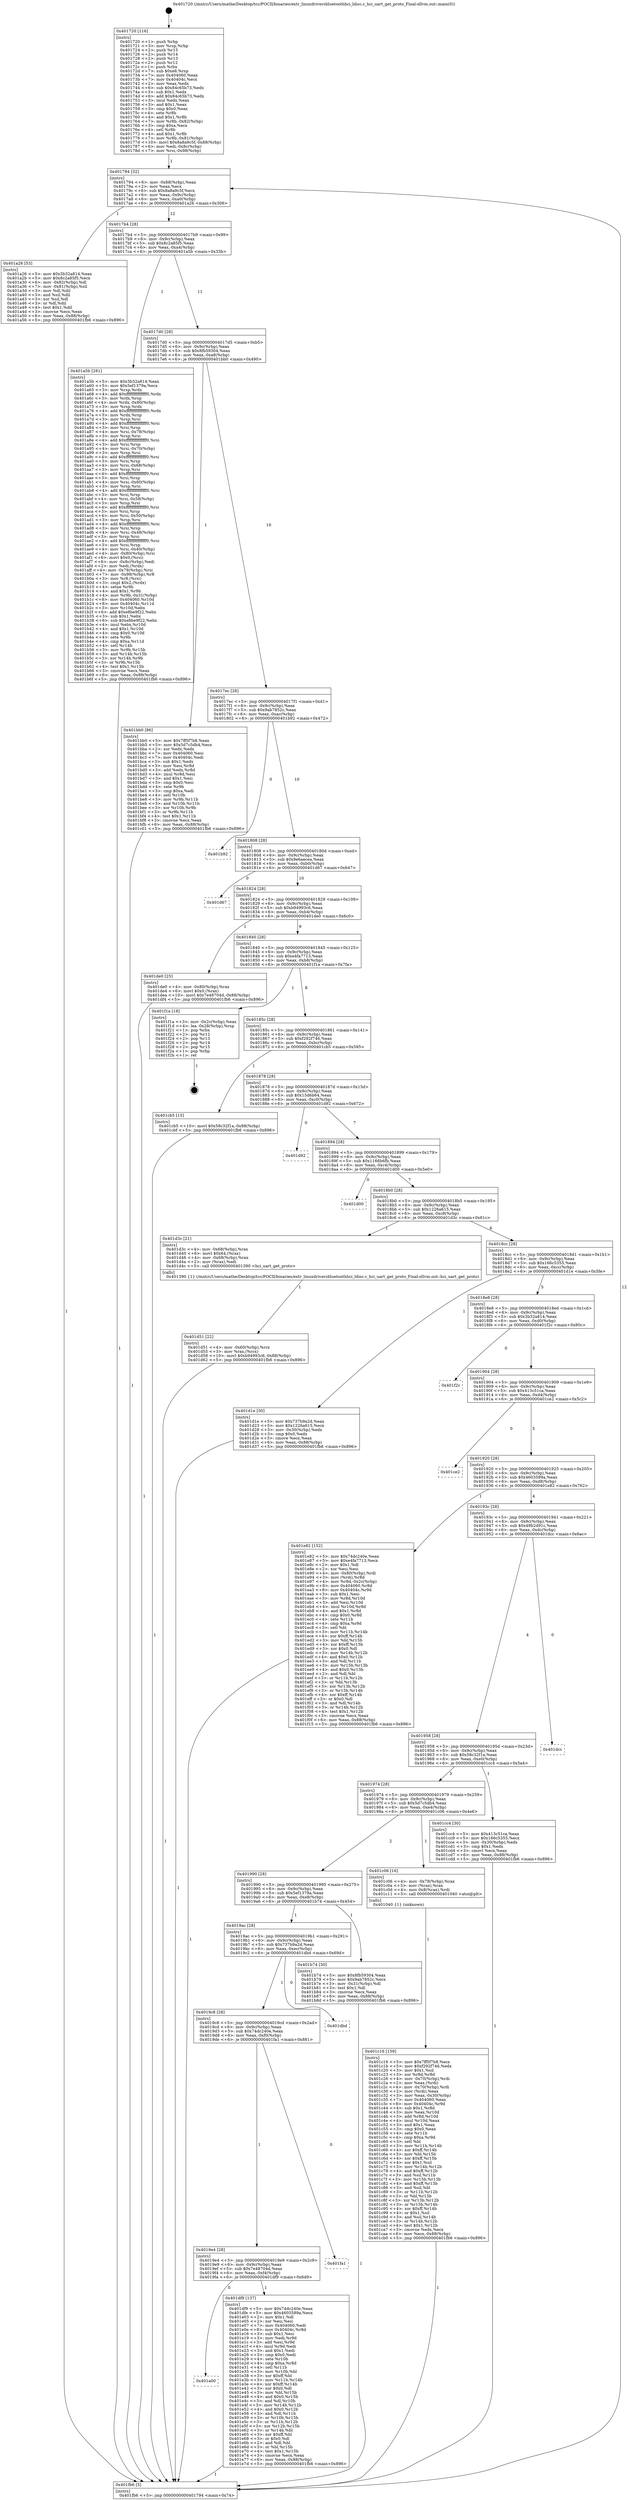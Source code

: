 digraph "0x401720" {
  label = "0x401720 (/mnt/c/Users/mathe/Desktop/tcc/POCII/binaries/extr_linuxdriversbluetoothhci_ldisc.c_hci_uart_get_proto_Final-ollvm.out::main(0))"
  labelloc = "t"
  node[shape=record]

  Entry [label="",width=0.3,height=0.3,shape=circle,fillcolor=black,style=filled]
  "0x401794" [label="{
     0x401794 [32]\l
     | [instrs]\l
     &nbsp;&nbsp;0x401794 \<+6\>: mov -0x88(%rbp),%eax\l
     &nbsp;&nbsp;0x40179a \<+2\>: mov %eax,%ecx\l
     &nbsp;&nbsp;0x40179c \<+6\>: sub $0x8a8a9c5f,%ecx\l
     &nbsp;&nbsp;0x4017a2 \<+6\>: mov %eax,-0x9c(%rbp)\l
     &nbsp;&nbsp;0x4017a8 \<+6\>: mov %ecx,-0xa0(%rbp)\l
     &nbsp;&nbsp;0x4017ae \<+6\>: je 0000000000401a26 \<main+0x306\>\l
  }"]
  "0x401a26" [label="{
     0x401a26 [53]\l
     | [instrs]\l
     &nbsp;&nbsp;0x401a26 \<+5\>: mov $0x3b32a814,%eax\l
     &nbsp;&nbsp;0x401a2b \<+5\>: mov $0x8c2a85f5,%ecx\l
     &nbsp;&nbsp;0x401a30 \<+6\>: mov -0x82(%rbp),%dl\l
     &nbsp;&nbsp;0x401a36 \<+7\>: mov -0x81(%rbp),%sil\l
     &nbsp;&nbsp;0x401a3d \<+3\>: mov %dl,%dil\l
     &nbsp;&nbsp;0x401a40 \<+3\>: and %sil,%dil\l
     &nbsp;&nbsp;0x401a43 \<+3\>: xor %sil,%dl\l
     &nbsp;&nbsp;0x401a46 \<+3\>: or %dl,%dil\l
     &nbsp;&nbsp;0x401a49 \<+4\>: test $0x1,%dil\l
     &nbsp;&nbsp;0x401a4d \<+3\>: cmovne %ecx,%eax\l
     &nbsp;&nbsp;0x401a50 \<+6\>: mov %eax,-0x88(%rbp)\l
     &nbsp;&nbsp;0x401a56 \<+5\>: jmp 0000000000401fb6 \<main+0x896\>\l
  }"]
  "0x4017b4" [label="{
     0x4017b4 [28]\l
     | [instrs]\l
     &nbsp;&nbsp;0x4017b4 \<+5\>: jmp 00000000004017b9 \<main+0x99\>\l
     &nbsp;&nbsp;0x4017b9 \<+6\>: mov -0x9c(%rbp),%eax\l
     &nbsp;&nbsp;0x4017bf \<+5\>: sub $0x8c2a85f5,%eax\l
     &nbsp;&nbsp;0x4017c4 \<+6\>: mov %eax,-0xa4(%rbp)\l
     &nbsp;&nbsp;0x4017ca \<+6\>: je 0000000000401a5b \<main+0x33b\>\l
  }"]
  "0x401fb6" [label="{
     0x401fb6 [5]\l
     | [instrs]\l
     &nbsp;&nbsp;0x401fb6 \<+5\>: jmp 0000000000401794 \<main+0x74\>\l
  }"]
  "0x401720" [label="{
     0x401720 [116]\l
     | [instrs]\l
     &nbsp;&nbsp;0x401720 \<+1\>: push %rbp\l
     &nbsp;&nbsp;0x401721 \<+3\>: mov %rsp,%rbp\l
     &nbsp;&nbsp;0x401724 \<+2\>: push %r15\l
     &nbsp;&nbsp;0x401726 \<+2\>: push %r14\l
     &nbsp;&nbsp;0x401728 \<+2\>: push %r13\l
     &nbsp;&nbsp;0x40172a \<+2\>: push %r12\l
     &nbsp;&nbsp;0x40172c \<+1\>: push %rbx\l
     &nbsp;&nbsp;0x40172d \<+7\>: sub $0xe8,%rsp\l
     &nbsp;&nbsp;0x401734 \<+7\>: mov 0x404060,%eax\l
     &nbsp;&nbsp;0x40173b \<+7\>: mov 0x40404c,%ecx\l
     &nbsp;&nbsp;0x401742 \<+2\>: mov %eax,%edx\l
     &nbsp;&nbsp;0x401744 \<+6\>: sub $0x84c65b73,%edx\l
     &nbsp;&nbsp;0x40174a \<+3\>: sub $0x1,%edx\l
     &nbsp;&nbsp;0x40174d \<+6\>: add $0x84c65b73,%edx\l
     &nbsp;&nbsp;0x401753 \<+3\>: imul %edx,%eax\l
     &nbsp;&nbsp;0x401756 \<+3\>: and $0x1,%eax\l
     &nbsp;&nbsp;0x401759 \<+3\>: cmp $0x0,%eax\l
     &nbsp;&nbsp;0x40175c \<+4\>: sete %r8b\l
     &nbsp;&nbsp;0x401760 \<+4\>: and $0x1,%r8b\l
     &nbsp;&nbsp;0x401764 \<+7\>: mov %r8b,-0x82(%rbp)\l
     &nbsp;&nbsp;0x40176b \<+3\>: cmp $0xa,%ecx\l
     &nbsp;&nbsp;0x40176e \<+4\>: setl %r8b\l
     &nbsp;&nbsp;0x401772 \<+4\>: and $0x1,%r8b\l
     &nbsp;&nbsp;0x401776 \<+7\>: mov %r8b,-0x81(%rbp)\l
     &nbsp;&nbsp;0x40177d \<+10\>: movl $0x8a8a9c5f,-0x88(%rbp)\l
     &nbsp;&nbsp;0x401787 \<+6\>: mov %edi,-0x8c(%rbp)\l
     &nbsp;&nbsp;0x40178d \<+7\>: mov %rsi,-0x98(%rbp)\l
  }"]
  Exit [label="",width=0.3,height=0.3,shape=circle,fillcolor=black,style=filled,peripheries=2]
  "0x401a5b" [label="{
     0x401a5b [281]\l
     | [instrs]\l
     &nbsp;&nbsp;0x401a5b \<+5\>: mov $0x3b32a814,%eax\l
     &nbsp;&nbsp;0x401a60 \<+5\>: mov $0x5ef1379a,%ecx\l
     &nbsp;&nbsp;0x401a65 \<+3\>: mov %rsp,%rdx\l
     &nbsp;&nbsp;0x401a68 \<+4\>: add $0xfffffffffffffff0,%rdx\l
     &nbsp;&nbsp;0x401a6c \<+3\>: mov %rdx,%rsp\l
     &nbsp;&nbsp;0x401a6f \<+4\>: mov %rdx,-0x80(%rbp)\l
     &nbsp;&nbsp;0x401a73 \<+3\>: mov %rsp,%rdx\l
     &nbsp;&nbsp;0x401a76 \<+4\>: add $0xfffffffffffffff0,%rdx\l
     &nbsp;&nbsp;0x401a7a \<+3\>: mov %rdx,%rsp\l
     &nbsp;&nbsp;0x401a7d \<+3\>: mov %rsp,%rsi\l
     &nbsp;&nbsp;0x401a80 \<+4\>: add $0xfffffffffffffff0,%rsi\l
     &nbsp;&nbsp;0x401a84 \<+3\>: mov %rsi,%rsp\l
     &nbsp;&nbsp;0x401a87 \<+4\>: mov %rsi,-0x78(%rbp)\l
     &nbsp;&nbsp;0x401a8b \<+3\>: mov %rsp,%rsi\l
     &nbsp;&nbsp;0x401a8e \<+4\>: add $0xfffffffffffffff0,%rsi\l
     &nbsp;&nbsp;0x401a92 \<+3\>: mov %rsi,%rsp\l
     &nbsp;&nbsp;0x401a95 \<+4\>: mov %rsi,-0x70(%rbp)\l
     &nbsp;&nbsp;0x401a99 \<+3\>: mov %rsp,%rsi\l
     &nbsp;&nbsp;0x401a9c \<+4\>: add $0xfffffffffffffff0,%rsi\l
     &nbsp;&nbsp;0x401aa0 \<+3\>: mov %rsi,%rsp\l
     &nbsp;&nbsp;0x401aa3 \<+4\>: mov %rsi,-0x68(%rbp)\l
     &nbsp;&nbsp;0x401aa7 \<+3\>: mov %rsp,%rsi\l
     &nbsp;&nbsp;0x401aaa \<+4\>: add $0xfffffffffffffff0,%rsi\l
     &nbsp;&nbsp;0x401aae \<+3\>: mov %rsi,%rsp\l
     &nbsp;&nbsp;0x401ab1 \<+4\>: mov %rsi,-0x60(%rbp)\l
     &nbsp;&nbsp;0x401ab5 \<+3\>: mov %rsp,%rsi\l
     &nbsp;&nbsp;0x401ab8 \<+4\>: add $0xfffffffffffffff0,%rsi\l
     &nbsp;&nbsp;0x401abc \<+3\>: mov %rsi,%rsp\l
     &nbsp;&nbsp;0x401abf \<+4\>: mov %rsi,-0x58(%rbp)\l
     &nbsp;&nbsp;0x401ac3 \<+3\>: mov %rsp,%rsi\l
     &nbsp;&nbsp;0x401ac6 \<+4\>: add $0xfffffffffffffff0,%rsi\l
     &nbsp;&nbsp;0x401aca \<+3\>: mov %rsi,%rsp\l
     &nbsp;&nbsp;0x401acd \<+4\>: mov %rsi,-0x50(%rbp)\l
     &nbsp;&nbsp;0x401ad1 \<+3\>: mov %rsp,%rsi\l
     &nbsp;&nbsp;0x401ad4 \<+4\>: add $0xfffffffffffffff0,%rsi\l
     &nbsp;&nbsp;0x401ad8 \<+3\>: mov %rsi,%rsp\l
     &nbsp;&nbsp;0x401adb \<+4\>: mov %rsi,-0x48(%rbp)\l
     &nbsp;&nbsp;0x401adf \<+3\>: mov %rsp,%rsi\l
     &nbsp;&nbsp;0x401ae2 \<+4\>: add $0xfffffffffffffff0,%rsi\l
     &nbsp;&nbsp;0x401ae6 \<+3\>: mov %rsi,%rsp\l
     &nbsp;&nbsp;0x401ae9 \<+4\>: mov %rsi,-0x40(%rbp)\l
     &nbsp;&nbsp;0x401aed \<+4\>: mov -0x80(%rbp),%rsi\l
     &nbsp;&nbsp;0x401af1 \<+6\>: movl $0x0,(%rsi)\l
     &nbsp;&nbsp;0x401af7 \<+6\>: mov -0x8c(%rbp),%edi\l
     &nbsp;&nbsp;0x401afd \<+2\>: mov %edi,(%rdx)\l
     &nbsp;&nbsp;0x401aff \<+4\>: mov -0x78(%rbp),%rsi\l
     &nbsp;&nbsp;0x401b03 \<+7\>: mov -0x98(%rbp),%r8\l
     &nbsp;&nbsp;0x401b0a \<+3\>: mov %r8,(%rsi)\l
     &nbsp;&nbsp;0x401b0d \<+3\>: cmpl $0x2,(%rdx)\l
     &nbsp;&nbsp;0x401b10 \<+4\>: setne %r9b\l
     &nbsp;&nbsp;0x401b14 \<+4\>: and $0x1,%r9b\l
     &nbsp;&nbsp;0x401b18 \<+4\>: mov %r9b,-0x31(%rbp)\l
     &nbsp;&nbsp;0x401b1c \<+8\>: mov 0x404060,%r10d\l
     &nbsp;&nbsp;0x401b24 \<+8\>: mov 0x40404c,%r11d\l
     &nbsp;&nbsp;0x401b2c \<+3\>: mov %r10d,%ebx\l
     &nbsp;&nbsp;0x401b2f \<+6\>: add $0xe8be9f22,%ebx\l
     &nbsp;&nbsp;0x401b35 \<+3\>: sub $0x1,%ebx\l
     &nbsp;&nbsp;0x401b38 \<+6\>: sub $0xe8be9f22,%ebx\l
     &nbsp;&nbsp;0x401b3e \<+4\>: imul %ebx,%r10d\l
     &nbsp;&nbsp;0x401b42 \<+4\>: and $0x1,%r10d\l
     &nbsp;&nbsp;0x401b46 \<+4\>: cmp $0x0,%r10d\l
     &nbsp;&nbsp;0x401b4a \<+4\>: sete %r9b\l
     &nbsp;&nbsp;0x401b4e \<+4\>: cmp $0xa,%r11d\l
     &nbsp;&nbsp;0x401b52 \<+4\>: setl %r14b\l
     &nbsp;&nbsp;0x401b56 \<+3\>: mov %r9b,%r15b\l
     &nbsp;&nbsp;0x401b59 \<+3\>: and %r14b,%r15b\l
     &nbsp;&nbsp;0x401b5c \<+3\>: xor %r14b,%r9b\l
     &nbsp;&nbsp;0x401b5f \<+3\>: or %r9b,%r15b\l
     &nbsp;&nbsp;0x401b62 \<+4\>: test $0x1,%r15b\l
     &nbsp;&nbsp;0x401b66 \<+3\>: cmovne %ecx,%eax\l
     &nbsp;&nbsp;0x401b69 \<+6\>: mov %eax,-0x88(%rbp)\l
     &nbsp;&nbsp;0x401b6f \<+5\>: jmp 0000000000401fb6 \<main+0x896\>\l
  }"]
  "0x4017d0" [label="{
     0x4017d0 [28]\l
     | [instrs]\l
     &nbsp;&nbsp;0x4017d0 \<+5\>: jmp 00000000004017d5 \<main+0xb5\>\l
     &nbsp;&nbsp;0x4017d5 \<+6\>: mov -0x9c(%rbp),%eax\l
     &nbsp;&nbsp;0x4017db \<+5\>: sub $0x8fb59304,%eax\l
     &nbsp;&nbsp;0x4017e0 \<+6\>: mov %eax,-0xa8(%rbp)\l
     &nbsp;&nbsp;0x4017e6 \<+6\>: je 0000000000401bb0 \<main+0x490\>\l
  }"]
  "0x401a00" [label="{
     0x401a00\l
  }", style=dashed]
  "0x401df9" [label="{
     0x401df9 [137]\l
     | [instrs]\l
     &nbsp;&nbsp;0x401df9 \<+5\>: mov $0x74dc240e,%eax\l
     &nbsp;&nbsp;0x401dfe \<+5\>: mov $0x4603589a,%ecx\l
     &nbsp;&nbsp;0x401e03 \<+2\>: mov $0x1,%dl\l
     &nbsp;&nbsp;0x401e05 \<+2\>: xor %esi,%esi\l
     &nbsp;&nbsp;0x401e07 \<+7\>: mov 0x404060,%edi\l
     &nbsp;&nbsp;0x401e0e \<+8\>: mov 0x40404c,%r8d\l
     &nbsp;&nbsp;0x401e16 \<+3\>: sub $0x1,%esi\l
     &nbsp;&nbsp;0x401e19 \<+3\>: mov %edi,%r9d\l
     &nbsp;&nbsp;0x401e1c \<+3\>: add %esi,%r9d\l
     &nbsp;&nbsp;0x401e1f \<+4\>: imul %r9d,%edi\l
     &nbsp;&nbsp;0x401e23 \<+3\>: and $0x1,%edi\l
     &nbsp;&nbsp;0x401e26 \<+3\>: cmp $0x0,%edi\l
     &nbsp;&nbsp;0x401e29 \<+4\>: sete %r10b\l
     &nbsp;&nbsp;0x401e2d \<+4\>: cmp $0xa,%r8d\l
     &nbsp;&nbsp;0x401e31 \<+4\>: setl %r11b\l
     &nbsp;&nbsp;0x401e35 \<+3\>: mov %r10b,%bl\l
     &nbsp;&nbsp;0x401e38 \<+3\>: xor $0xff,%bl\l
     &nbsp;&nbsp;0x401e3b \<+3\>: mov %r11b,%r14b\l
     &nbsp;&nbsp;0x401e3e \<+4\>: xor $0xff,%r14b\l
     &nbsp;&nbsp;0x401e42 \<+3\>: xor $0x0,%dl\l
     &nbsp;&nbsp;0x401e45 \<+3\>: mov %bl,%r15b\l
     &nbsp;&nbsp;0x401e48 \<+4\>: and $0x0,%r15b\l
     &nbsp;&nbsp;0x401e4c \<+3\>: and %dl,%r10b\l
     &nbsp;&nbsp;0x401e4f \<+3\>: mov %r14b,%r12b\l
     &nbsp;&nbsp;0x401e52 \<+4\>: and $0x0,%r12b\l
     &nbsp;&nbsp;0x401e56 \<+3\>: and %dl,%r11b\l
     &nbsp;&nbsp;0x401e59 \<+3\>: or %r10b,%r15b\l
     &nbsp;&nbsp;0x401e5c \<+3\>: or %r11b,%r12b\l
     &nbsp;&nbsp;0x401e5f \<+3\>: xor %r12b,%r15b\l
     &nbsp;&nbsp;0x401e62 \<+3\>: or %r14b,%bl\l
     &nbsp;&nbsp;0x401e65 \<+3\>: xor $0xff,%bl\l
     &nbsp;&nbsp;0x401e68 \<+3\>: or $0x0,%dl\l
     &nbsp;&nbsp;0x401e6b \<+2\>: and %dl,%bl\l
     &nbsp;&nbsp;0x401e6d \<+3\>: or %bl,%r15b\l
     &nbsp;&nbsp;0x401e70 \<+4\>: test $0x1,%r15b\l
     &nbsp;&nbsp;0x401e74 \<+3\>: cmovne %ecx,%eax\l
     &nbsp;&nbsp;0x401e77 \<+6\>: mov %eax,-0x88(%rbp)\l
     &nbsp;&nbsp;0x401e7d \<+5\>: jmp 0000000000401fb6 \<main+0x896\>\l
  }"]
  "0x401bb0" [label="{
     0x401bb0 [86]\l
     | [instrs]\l
     &nbsp;&nbsp;0x401bb0 \<+5\>: mov $0x7ff5f7b8,%eax\l
     &nbsp;&nbsp;0x401bb5 \<+5\>: mov $0x5d7c5db4,%ecx\l
     &nbsp;&nbsp;0x401bba \<+2\>: xor %edx,%edx\l
     &nbsp;&nbsp;0x401bbc \<+7\>: mov 0x404060,%esi\l
     &nbsp;&nbsp;0x401bc3 \<+7\>: mov 0x40404c,%edi\l
     &nbsp;&nbsp;0x401bca \<+3\>: sub $0x1,%edx\l
     &nbsp;&nbsp;0x401bcd \<+3\>: mov %esi,%r8d\l
     &nbsp;&nbsp;0x401bd0 \<+3\>: add %edx,%r8d\l
     &nbsp;&nbsp;0x401bd3 \<+4\>: imul %r8d,%esi\l
     &nbsp;&nbsp;0x401bd7 \<+3\>: and $0x1,%esi\l
     &nbsp;&nbsp;0x401bda \<+3\>: cmp $0x0,%esi\l
     &nbsp;&nbsp;0x401bdd \<+4\>: sete %r9b\l
     &nbsp;&nbsp;0x401be1 \<+3\>: cmp $0xa,%edi\l
     &nbsp;&nbsp;0x401be4 \<+4\>: setl %r10b\l
     &nbsp;&nbsp;0x401be8 \<+3\>: mov %r9b,%r11b\l
     &nbsp;&nbsp;0x401beb \<+3\>: and %r10b,%r11b\l
     &nbsp;&nbsp;0x401bee \<+3\>: xor %r10b,%r9b\l
     &nbsp;&nbsp;0x401bf1 \<+3\>: or %r9b,%r11b\l
     &nbsp;&nbsp;0x401bf4 \<+4\>: test $0x1,%r11b\l
     &nbsp;&nbsp;0x401bf8 \<+3\>: cmovne %ecx,%eax\l
     &nbsp;&nbsp;0x401bfb \<+6\>: mov %eax,-0x88(%rbp)\l
     &nbsp;&nbsp;0x401c01 \<+5\>: jmp 0000000000401fb6 \<main+0x896\>\l
  }"]
  "0x4017ec" [label="{
     0x4017ec [28]\l
     | [instrs]\l
     &nbsp;&nbsp;0x4017ec \<+5\>: jmp 00000000004017f1 \<main+0xd1\>\l
     &nbsp;&nbsp;0x4017f1 \<+6\>: mov -0x9c(%rbp),%eax\l
     &nbsp;&nbsp;0x4017f7 \<+5\>: sub $0x9ab7852c,%eax\l
     &nbsp;&nbsp;0x4017fc \<+6\>: mov %eax,-0xac(%rbp)\l
     &nbsp;&nbsp;0x401802 \<+6\>: je 0000000000401b92 \<main+0x472\>\l
  }"]
  "0x4019e4" [label="{
     0x4019e4 [28]\l
     | [instrs]\l
     &nbsp;&nbsp;0x4019e4 \<+5\>: jmp 00000000004019e9 \<main+0x2c9\>\l
     &nbsp;&nbsp;0x4019e9 \<+6\>: mov -0x9c(%rbp),%eax\l
     &nbsp;&nbsp;0x4019ef \<+5\>: sub $0x7e48704d,%eax\l
     &nbsp;&nbsp;0x4019f4 \<+6\>: mov %eax,-0xf4(%rbp)\l
     &nbsp;&nbsp;0x4019fa \<+6\>: je 0000000000401df9 \<main+0x6d9\>\l
  }"]
  "0x401b92" [label="{
     0x401b92\l
  }", style=dashed]
  "0x401808" [label="{
     0x401808 [28]\l
     | [instrs]\l
     &nbsp;&nbsp;0x401808 \<+5\>: jmp 000000000040180d \<main+0xed\>\l
     &nbsp;&nbsp;0x40180d \<+6\>: mov -0x9c(%rbp),%eax\l
     &nbsp;&nbsp;0x401813 \<+5\>: sub $0x9e6aecea,%eax\l
     &nbsp;&nbsp;0x401818 \<+6\>: mov %eax,-0xb0(%rbp)\l
     &nbsp;&nbsp;0x40181e \<+6\>: je 0000000000401d67 \<main+0x647\>\l
  }"]
  "0x401fa1" [label="{
     0x401fa1\l
  }", style=dashed]
  "0x401d67" [label="{
     0x401d67\l
  }", style=dashed]
  "0x401824" [label="{
     0x401824 [28]\l
     | [instrs]\l
     &nbsp;&nbsp;0x401824 \<+5\>: jmp 0000000000401829 \<main+0x109\>\l
     &nbsp;&nbsp;0x401829 \<+6\>: mov -0x9c(%rbp),%eax\l
     &nbsp;&nbsp;0x40182f \<+5\>: sub $0xb94993c6,%eax\l
     &nbsp;&nbsp;0x401834 \<+6\>: mov %eax,-0xb4(%rbp)\l
     &nbsp;&nbsp;0x40183a \<+6\>: je 0000000000401de0 \<main+0x6c0\>\l
  }"]
  "0x4019c8" [label="{
     0x4019c8 [28]\l
     | [instrs]\l
     &nbsp;&nbsp;0x4019c8 \<+5\>: jmp 00000000004019cd \<main+0x2ad\>\l
     &nbsp;&nbsp;0x4019cd \<+6\>: mov -0x9c(%rbp),%eax\l
     &nbsp;&nbsp;0x4019d3 \<+5\>: sub $0x74dc240e,%eax\l
     &nbsp;&nbsp;0x4019d8 \<+6\>: mov %eax,-0xf0(%rbp)\l
     &nbsp;&nbsp;0x4019de \<+6\>: je 0000000000401fa1 \<main+0x881\>\l
  }"]
  "0x401de0" [label="{
     0x401de0 [25]\l
     | [instrs]\l
     &nbsp;&nbsp;0x401de0 \<+4\>: mov -0x80(%rbp),%rax\l
     &nbsp;&nbsp;0x401de4 \<+6\>: movl $0x0,(%rax)\l
     &nbsp;&nbsp;0x401dea \<+10\>: movl $0x7e48704d,-0x88(%rbp)\l
     &nbsp;&nbsp;0x401df4 \<+5\>: jmp 0000000000401fb6 \<main+0x896\>\l
  }"]
  "0x401840" [label="{
     0x401840 [28]\l
     | [instrs]\l
     &nbsp;&nbsp;0x401840 \<+5\>: jmp 0000000000401845 \<main+0x125\>\l
     &nbsp;&nbsp;0x401845 \<+6\>: mov -0x9c(%rbp),%eax\l
     &nbsp;&nbsp;0x40184b \<+5\>: sub $0xe4fa7713,%eax\l
     &nbsp;&nbsp;0x401850 \<+6\>: mov %eax,-0xb8(%rbp)\l
     &nbsp;&nbsp;0x401856 \<+6\>: je 0000000000401f1a \<main+0x7fa\>\l
  }"]
  "0x401dbd" [label="{
     0x401dbd\l
  }", style=dashed]
  "0x401f1a" [label="{
     0x401f1a [18]\l
     | [instrs]\l
     &nbsp;&nbsp;0x401f1a \<+3\>: mov -0x2c(%rbp),%eax\l
     &nbsp;&nbsp;0x401f1d \<+4\>: lea -0x28(%rbp),%rsp\l
     &nbsp;&nbsp;0x401f21 \<+1\>: pop %rbx\l
     &nbsp;&nbsp;0x401f22 \<+2\>: pop %r12\l
     &nbsp;&nbsp;0x401f24 \<+2\>: pop %r13\l
     &nbsp;&nbsp;0x401f26 \<+2\>: pop %r14\l
     &nbsp;&nbsp;0x401f28 \<+2\>: pop %r15\l
     &nbsp;&nbsp;0x401f2a \<+1\>: pop %rbp\l
     &nbsp;&nbsp;0x401f2b \<+1\>: ret\l
  }"]
  "0x40185c" [label="{
     0x40185c [28]\l
     | [instrs]\l
     &nbsp;&nbsp;0x40185c \<+5\>: jmp 0000000000401861 \<main+0x141\>\l
     &nbsp;&nbsp;0x401861 \<+6\>: mov -0x9c(%rbp),%eax\l
     &nbsp;&nbsp;0x401867 \<+5\>: sub $0xf292f746,%eax\l
     &nbsp;&nbsp;0x40186c \<+6\>: mov %eax,-0xbc(%rbp)\l
     &nbsp;&nbsp;0x401872 \<+6\>: je 0000000000401cb5 \<main+0x595\>\l
  }"]
  "0x401d51" [label="{
     0x401d51 [22]\l
     | [instrs]\l
     &nbsp;&nbsp;0x401d51 \<+4\>: mov -0x60(%rbp),%rcx\l
     &nbsp;&nbsp;0x401d55 \<+3\>: mov %rax,(%rcx)\l
     &nbsp;&nbsp;0x401d58 \<+10\>: movl $0xb94993c6,-0x88(%rbp)\l
     &nbsp;&nbsp;0x401d62 \<+5\>: jmp 0000000000401fb6 \<main+0x896\>\l
  }"]
  "0x401cb5" [label="{
     0x401cb5 [15]\l
     | [instrs]\l
     &nbsp;&nbsp;0x401cb5 \<+10\>: movl $0x58c32f1a,-0x88(%rbp)\l
     &nbsp;&nbsp;0x401cbf \<+5\>: jmp 0000000000401fb6 \<main+0x896\>\l
  }"]
  "0x401878" [label="{
     0x401878 [28]\l
     | [instrs]\l
     &nbsp;&nbsp;0x401878 \<+5\>: jmp 000000000040187d \<main+0x15d\>\l
     &nbsp;&nbsp;0x40187d \<+6\>: mov -0x9c(%rbp),%eax\l
     &nbsp;&nbsp;0x401883 \<+5\>: sub $0x15d6b64,%eax\l
     &nbsp;&nbsp;0x401888 \<+6\>: mov %eax,-0xc0(%rbp)\l
     &nbsp;&nbsp;0x40188e \<+6\>: je 0000000000401d92 \<main+0x672\>\l
  }"]
  "0x401c16" [label="{
     0x401c16 [159]\l
     | [instrs]\l
     &nbsp;&nbsp;0x401c16 \<+5\>: mov $0x7ff5f7b8,%ecx\l
     &nbsp;&nbsp;0x401c1b \<+5\>: mov $0xf292f746,%edx\l
     &nbsp;&nbsp;0x401c20 \<+3\>: mov $0x1,%sil\l
     &nbsp;&nbsp;0x401c23 \<+3\>: xor %r8d,%r8d\l
     &nbsp;&nbsp;0x401c26 \<+4\>: mov -0x70(%rbp),%rdi\l
     &nbsp;&nbsp;0x401c2a \<+2\>: mov %eax,(%rdi)\l
     &nbsp;&nbsp;0x401c2c \<+4\>: mov -0x70(%rbp),%rdi\l
     &nbsp;&nbsp;0x401c30 \<+2\>: mov (%rdi),%eax\l
     &nbsp;&nbsp;0x401c32 \<+3\>: mov %eax,-0x30(%rbp)\l
     &nbsp;&nbsp;0x401c35 \<+7\>: mov 0x404060,%eax\l
     &nbsp;&nbsp;0x401c3c \<+8\>: mov 0x40404c,%r9d\l
     &nbsp;&nbsp;0x401c44 \<+4\>: sub $0x1,%r8d\l
     &nbsp;&nbsp;0x401c48 \<+3\>: mov %eax,%r10d\l
     &nbsp;&nbsp;0x401c4b \<+3\>: add %r8d,%r10d\l
     &nbsp;&nbsp;0x401c4e \<+4\>: imul %r10d,%eax\l
     &nbsp;&nbsp;0x401c52 \<+3\>: and $0x1,%eax\l
     &nbsp;&nbsp;0x401c55 \<+3\>: cmp $0x0,%eax\l
     &nbsp;&nbsp;0x401c58 \<+4\>: sete %r11b\l
     &nbsp;&nbsp;0x401c5c \<+4\>: cmp $0xa,%r9d\l
     &nbsp;&nbsp;0x401c60 \<+3\>: setl %bl\l
     &nbsp;&nbsp;0x401c63 \<+3\>: mov %r11b,%r14b\l
     &nbsp;&nbsp;0x401c66 \<+4\>: xor $0xff,%r14b\l
     &nbsp;&nbsp;0x401c6a \<+3\>: mov %bl,%r15b\l
     &nbsp;&nbsp;0x401c6d \<+4\>: xor $0xff,%r15b\l
     &nbsp;&nbsp;0x401c71 \<+4\>: xor $0x1,%sil\l
     &nbsp;&nbsp;0x401c75 \<+3\>: mov %r14b,%r12b\l
     &nbsp;&nbsp;0x401c78 \<+4\>: and $0xff,%r12b\l
     &nbsp;&nbsp;0x401c7c \<+3\>: and %sil,%r11b\l
     &nbsp;&nbsp;0x401c7f \<+3\>: mov %r15b,%r13b\l
     &nbsp;&nbsp;0x401c82 \<+4\>: and $0xff,%r13b\l
     &nbsp;&nbsp;0x401c86 \<+3\>: and %sil,%bl\l
     &nbsp;&nbsp;0x401c89 \<+3\>: or %r11b,%r12b\l
     &nbsp;&nbsp;0x401c8c \<+3\>: or %bl,%r13b\l
     &nbsp;&nbsp;0x401c8f \<+3\>: xor %r13b,%r12b\l
     &nbsp;&nbsp;0x401c92 \<+3\>: or %r15b,%r14b\l
     &nbsp;&nbsp;0x401c95 \<+4\>: xor $0xff,%r14b\l
     &nbsp;&nbsp;0x401c99 \<+4\>: or $0x1,%sil\l
     &nbsp;&nbsp;0x401c9d \<+3\>: and %sil,%r14b\l
     &nbsp;&nbsp;0x401ca0 \<+3\>: or %r14b,%r12b\l
     &nbsp;&nbsp;0x401ca3 \<+4\>: test $0x1,%r12b\l
     &nbsp;&nbsp;0x401ca7 \<+3\>: cmovne %edx,%ecx\l
     &nbsp;&nbsp;0x401caa \<+6\>: mov %ecx,-0x88(%rbp)\l
     &nbsp;&nbsp;0x401cb0 \<+5\>: jmp 0000000000401fb6 \<main+0x896\>\l
  }"]
  "0x401d92" [label="{
     0x401d92\l
  }", style=dashed]
  "0x401894" [label="{
     0x401894 [28]\l
     | [instrs]\l
     &nbsp;&nbsp;0x401894 \<+5\>: jmp 0000000000401899 \<main+0x179\>\l
     &nbsp;&nbsp;0x401899 \<+6\>: mov -0x9c(%rbp),%eax\l
     &nbsp;&nbsp;0x40189f \<+5\>: sub $0x1166b6fb,%eax\l
     &nbsp;&nbsp;0x4018a4 \<+6\>: mov %eax,-0xc4(%rbp)\l
     &nbsp;&nbsp;0x4018aa \<+6\>: je 0000000000401d00 \<main+0x5e0\>\l
  }"]
  "0x4019ac" [label="{
     0x4019ac [28]\l
     | [instrs]\l
     &nbsp;&nbsp;0x4019ac \<+5\>: jmp 00000000004019b1 \<main+0x291\>\l
     &nbsp;&nbsp;0x4019b1 \<+6\>: mov -0x9c(%rbp),%eax\l
     &nbsp;&nbsp;0x4019b7 \<+5\>: sub $0x737b9a2d,%eax\l
     &nbsp;&nbsp;0x4019bc \<+6\>: mov %eax,-0xec(%rbp)\l
     &nbsp;&nbsp;0x4019c2 \<+6\>: je 0000000000401dbd \<main+0x69d\>\l
  }"]
  "0x401d00" [label="{
     0x401d00\l
  }", style=dashed]
  "0x4018b0" [label="{
     0x4018b0 [28]\l
     | [instrs]\l
     &nbsp;&nbsp;0x4018b0 \<+5\>: jmp 00000000004018b5 \<main+0x195\>\l
     &nbsp;&nbsp;0x4018b5 \<+6\>: mov -0x9c(%rbp),%eax\l
     &nbsp;&nbsp;0x4018bb \<+5\>: sub $0x1226a615,%eax\l
     &nbsp;&nbsp;0x4018c0 \<+6\>: mov %eax,-0xc8(%rbp)\l
     &nbsp;&nbsp;0x4018c6 \<+6\>: je 0000000000401d3c \<main+0x61c\>\l
  }"]
  "0x401b74" [label="{
     0x401b74 [30]\l
     | [instrs]\l
     &nbsp;&nbsp;0x401b74 \<+5\>: mov $0x8fb59304,%eax\l
     &nbsp;&nbsp;0x401b79 \<+5\>: mov $0x9ab7852c,%ecx\l
     &nbsp;&nbsp;0x401b7e \<+3\>: mov -0x31(%rbp),%dl\l
     &nbsp;&nbsp;0x401b81 \<+3\>: test $0x1,%dl\l
     &nbsp;&nbsp;0x401b84 \<+3\>: cmovne %ecx,%eax\l
     &nbsp;&nbsp;0x401b87 \<+6\>: mov %eax,-0x88(%rbp)\l
     &nbsp;&nbsp;0x401b8d \<+5\>: jmp 0000000000401fb6 \<main+0x896\>\l
  }"]
  "0x401d3c" [label="{
     0x401d3c [21]\l
     | [instrs]\l
     &nbsp;&nbsp;0x401d3c \<+4\>: mov -0x68(%rbp),%rax\l
     &nbsp;&nbsp;0x401d40 \<+6\>: movl $0x64,(%rax)\l
     &nbsp;&nbsp;0x401d46 \<+4\>: mov -0x68(%rbp),%rax\l
     &nbsp;&nbsp;0x401d4a \<+2\>: mov (%rax),%edi\l
     &nbsp;&nbsp;0x401d4c \<+5\>: call 0000000000401390 \<hci_uart_get_proto\>\l
     | [calls]\l
     &nbsp;&nbsp;0x401390 \{1\} (/mnt/c/Users/mathe/Desktop/tcc/POCII/binaries/extr_linuxdriversbluetoothhci_ldisc.c_hci_uart_get_proto_Final-ollvm.out::hci_uart_get_proto)\l
  }"]
  "0x4018cc" [label="{
     0x4018cc [28]\l
     | [instrs]\l
     &nbsp;&nbsp;0x4018cc \<+5\>: jmp 00000000004018d1 \<main+0x1b1\>\l
     &nbsp;&nbsp;0x4018d1 \<+6\>: mov -0x9c(%rbp),%eax\l
     &nbsp;&nbsp;0x4018d7 \<+5\>: sub $0x166c5355,%eax\l
     &nbsp;&nbsp;0x4018dc \<+6\>: mov %eax,-0xcc(%rbp)\l
     &nbsp;&nbsp;0x4018e2 \<+6\>: je 0000000000401d1e \<main+0x5fe\>\l
  }"]
  "0x401990" [label="{
     0x401990 [28]\l
     | [instrs]\l
     &nbsp;&nbsp;0x401990 \<+5\>: jmp 0000000000401995 \<main+0x275\>\l
     &nbsp;&nbsp;0x401995 \<+6\>: mov -0x9c(%rbp),%eax\l
     &nbsp;&nbsp;0x40199b \<+5\>: sub $0x5ef1379a,%eax\l
     &nbsp;&nbsp;0x4019a0 \<+6\>: mov %eax,-0xe8(%rbp)\l
     &nbsp;&nbsp;0x4019a6 \<+6\>: je 0000000000401b74 \<main+0x454\>\l
  }"]
  "0x401d1e" [label="{
     0x401d1e [30]\l
     | [instrs]\l
     &nbsp;&nbsp;0x401d1e \<+5\>: mov $0x737b9a2d,%eax\l
     &nbsp;&nbsp;0x401d23 \<+5\>: mov $0x1226a615,%ecx\l
     &nbsp;&nbsp;0x401d28 \<+3\>: mov -0x30(%rbp),%edx\l
     &nbsp;&nbsp;0x401d2b \<+3\>: cmp $0x0,%edx\l
     &nbsp;&nbsp;0x401d2e \<+3\>: cmove %ecx,%eax\l
     &nbsp;&nbsp;0x401d31 \<+6\>: mov %eax,-0x88(%rbp)\l
     &nbsp;&nbsp;0x401d37 \<+5\>: jmp 0000000000401fb6 \<main+0x896\>\l
  }"]
  "0x4018e8" [label="{
     0x4018e8 [28]\l
     | [instrs]\l
     &nbsp;&nbsp;0x4018e8 \<+5\>: jmp 00000000004018ed \<main+0x1cd\>\l
     &nbsp;&nbsp;0x4018ed \<+6\>: mov -0x9c(%rbp),%eax\l
     &nbsp;&nbsp;0x4018f3 \<+5\>: sub $0x3b32a814,%eax\l
     &nbsp;&nbsp;0x4018f8 \<+6\>: mov %eax,-0xd0(%rbp)\l
     &nbsp;&nbsp;0x4018fe \<+6\>: je 0000000000401f2c \<main+0x80c\>\l
  }"]
  "0x401c06" [label="{
     0x401c06 [16]\l
     | [instrs]\l
     &nbsp;&nbsp;0x401c06 \<+4\>: mov -0x78(%rbp),%rax\l
     &nbsp;&nbsp;0x401c0a \<+3\>: mov (%rax),%rax\l
     &nbsp;&nbsp;0x401c0d \<+4\>: mov 0x8(%rax),%rdi\l
     &nbsp;&nbsp;0x401c11 \<+5\>: call 0000000000401040 \<atoi@plt\>\l
     | [calls]\l
     &nbsp;&nbsp;0x401040 \{1\} (unknown)\l
  }"]
  "0x401f2c" [label="{
     0x401f2c\l
  }", style=dashed]
  "0x401904" [label="{
     0x401904 [28]\l
     | [instrs]\l
     &nbsp;&nbsp;0x401904 \<+5\>: jmp 0000000000401909 \<main+0x1e9\>\l
     &nbsp;&nbsp;0x401909 \<+6\>: mov -0x9c(%rbp),%eax\l
     &nbsp;&nbsp;0x40190f \<+5\>: sub $0x413c51ca,%eax\l
     &nbsp;&nbsp;0x401914 \<+6\>: mov %eax,-0xd4(%rbp)\l
     &nbsp;&nbsp;0x40191a \<+6\>: je 0000000000401ce2 \<main+0x5c2\>\l
  }"]
  "0x401974" [label="{
     0x401974 [28]\l
     | [instrs]\l
     &nbsp;&nbsp;0x401974 \<+5\>: jmp 0000000000401979 \<main+0x259\>\l
     &nbsp;&nbsp;0x401979 \<+6\>: mov -0x9c(%rbp),%eax\l
     &nbsp;&nbsp;0x40197f \<+5\>: sub $0x5d7c5db4,%eax\l
     &nbsp;&nbsp;0x401984 \<+6\>: mov %eax,-0xe4(%rbp)\l
     &nbsp;&nbsp;0x40198a \<+6\>: je 0000000000401c06 \<main+0x4e6\>\l
  }"]
  "0x401ce2" [label="{
     0x401ce2\l
  }", style=dashed]
  "0x401920" [label="{
     0x401920 [28]\l
     | [instrs]\l
     &nbsp;&nbsp;0x401920 \<+5\>: jmp 0000000000401925 \<main+0x205\>\l
     &nbsp;&nbsp;0x401925 \<+6\>: mov -0x9c(%rbp),%eax\l
     &nbsp;&nbsp;0x40192b \<+5\>: sub $0x4603589a,%eax\l
     &nbsp;&nbsp;0x401930 \<+6\>: mov %eax,-0xd8(%rbp)\l
     &nbsp;&nbsp;0x401936 \<+6\>: je 0000000000401e82 \<main+0x762\>\l
  }"]
  "0x401cc4" [label="{
     0x401cc4 [30]\l
     | [instrs]\l
     &nbsp;&nbsp;0x401cc4 \<+5\>: mov $0x413c51ca,%eax\l
     &nbsp;&nbsp;0x401cc9 \<+5\>: mov $0x166c5355,%ecx\l
     &nbsp;&nbsp;0x401cce \<+3\>: mov -0x30(%rbp),%edx\l
     &nbsp;&nbsp;0x401cd1 \<+3\>: cmp $0x1,%edx\l
     &nbsp;&nbsp;0x401cd4 \<+3\>: cmovl %ecx,%eax\l
     &nbsp;&nbsp;0x401cd7 \<+6\>: mov %eax,-0x88(%rbp)\l
     &nbsp;&nbsp;0x401cdd \<+5\>: jmp 0000000000401fb6 \<main+0x896\>\l
  }"]
  "0x401e82" [label="{
     0x401e82 [152]\l
     | [instrs]\l
     &nbsp;&nbsp;0x401e82 \<+5\>: mov $0x74dc240e,%eax\l
     &nbsp;&nbsp;0x401e87 \<+5\>: mov $0xe4fa7713,%ecx\l
     &nbsp;&nbsp;0x401e8c \<+2\>: mov $0x1,%dl\l
     &nbsp;&nbsp;0x401e8e \<+2\>: xor %esi,%esi\l
     &nbsp;&nbsp;0x401e90 \<+4\>: mov -0x80(%rbp),%rdi\l
     &nbsp;&nbsp;0x401e94 \<+3\>: mov (%rdi),%r8d\l
     &nbsp;&nbsp;0x401e97 \<+4\>: mov %r8d,-0x2c(%rbp)\l
     &nbsp;&nbsp;0x401e9b \<+8\>: mov 0x404060,%r8d\l
     &nbsp;&nbsp;0x401ea3 \<+8\>: mov 0x40404c,%r9d\l
     &nbsp;&nbsp;0x401eab \<+3\>: sub $0x1,%esi\l
     &nbsp;&nbsp;0x401eae \<+3\>: mov %r8d,%r10d\l
     &nbsp;&nbsp;0x401eb1 \<+3\>: add %esi,%r10d\l
     &nbsp;&nbsp;0x401eb4 \<+4\>: imul %r10d,%r8d\l
     &nbsp;&nbsp;0x401eb8 \<+4\>: and $0x1,%r8d\l
     &nbsp;&nbsp;0x401ebc \<+4\>: cmp $0x0,%r8d\l
     &nbsp;&nbsp;0x401ec0 \<+4\>: sete %r11b\l
     &nbsp;&nbsp;0x401ec4 \<+4\>: cmp $0xa,%r9d\l
     &nbsp;&nbsp;0x401ec8 \<+3\>: setl %bl\l
     &nbsp;&nbsp;0x401ecb \<+3\>: mov %r11b,%r14b\l
     &nbsp;&nbsp;0x401ece \<+4\>: xor $0xff,%r14b\l
     &nbsp;&nbsp;0x401ed2 \<+3\>: mov %bl,%r15b\l
     &nbsp;&nbsp;0x401ed5 \<+4\>: xor $0xff,%r15b\l
     &nbsp;&nbsp;0x401ed9 \<+3\>: xor $0x0,%dl\l
     &nbsp;&nbsp;0x401edc \<+3\>: mov %r14b,%r12b\l
     &nbsp;&nbsp;0x401edf \<+4\>: and $0x0,%r12b\l
     &nbsp;&nbsp;0x401ee3 \<+3\>: and %dl,%r11b\l
     &nbsp;&nbsp;0x401ee6 \<+3\>: mov %r15b,%r13b\l
     &nbsp;&nbsp;0x401ee9 \<+4\>: and $0x0,%r13b\l
     &nbsp;&nbsp;0x401eed \<+2\>: and %dl,%bl\l
     &nbsp;&nbsp;0x401eef \<+3\>: or %r11b,%r12b\l
     &nbsp;&nbsp;0x401ef2 \<+3\>: or %bl,%r13b\l
     &nbsp;&nbsp;0x401ef5 \<+3\>: xor %r13b,%r12b\l
     &nbsp;&nbsp;0x401ef8 \<+3\>: or %r15b,%r14b\l
     &nbsp;&nbsp;0x401efb \<+4\>: xor $0xff,%r14b\l
     &nbsp;&nbsp;0x401eff \<+3\>: or $0x0,%dl\l
     &nbsp;&nbsp;0x401f02 \<+3\>: and %dl,%r14b\l
     &nbsp;&nbsp;0x401f05 \<+3\>: or %r14b,%r12b\l
     &nbsp;&nbsp;0x401f08 \<+4\>: test $0x1,%r12b\l
     &nbsp;&nbsp;0x401f0c \<+3\>: cmovne %ecx,%eax\l
     &nbsp;&nbsp;0x401f0f \<+6\>: mov %eax,-0x88(%rbp)\l
     &nbsp;&nbsp;0x401f15 \<+5\>: jmp 0000000000401fb6 \<main+0x896\>\l
  }"]
  "0x40193c" [label="{
     0x40193c [28]\l
     | [instrs]\l
     &nbsp;&nbsp;0x40193c \<+5\>: jmp 0000000000401941 \<main+0x221\>\l
     &nbsp;&nbsp;0x401941 \<+6\>: mov -0x9c(%rbp),%eax\l
     &nbsp;&nbsp;0x401947 \<+5\>: sub $0x49b2d91c,%eax\l
     &nbsp;&nbsp;0x40194c \<+6\>: mov %eax,-0xdc(%rbp)\l
     &nbsp;&nbsp;0x401952 \<+6\>: je 0000000000401dcc \<main+0x6ac\>\l
  }"]
  "0x401958" [label="{
     0x401958 [28]\l
     | [instrs]\l
     &nbsp;&nbsp;0x401958 \<+5\>: jmp 000000000040195d \<main+0x23d\>\l
     &nbsp;&nbsp;0x40195d \<+6\>: mov -0x9c(%rbp),%eax\l
     &nbsp;&nbsp;0x401963 \<+5\>: sub $0x58c32f1a,%eax\l
     &nbsp;&nbsp;0x401968 \<+6\>: mov %eax,-0xe0(%rbp)\l
     &nbsp;&nbsp;0x40196e \<+6\>: je 0000000000401cc4 \<main+0x5a4\>\l
  }"]
  "0x401dcc" [label="{
     0x401dcc\l
  }", style=dashed]
  Entry -> "0x401720" [label=" 1"]
  "0x401794" -> "0x401a26" [label=" 1"]
  "0x401794" -> "0x4017b4" [label=" 12"]
  "0x401a26" -> "0x401fb6" [label=" 1"]
  "0x401720" -> "0x401794" [label=" 1"]
  "0x401fb6" -> "0x401794" [label=" 12"]
  "0x401f1a" -> Exit [label=" 1"]
  "0x4017b4" -> "0x401a5b" [label=" 1"]
  "0x4017b4" -> "0x4017d0" [label=" 11"]
  "0x401e82" -> "0x401fb6" [label=" 1"]
  "0x401a5b" -> "0x401fb6" [label=" 1"]
  "0x401df9" -> "0x401fb6" [label=" 1"]
  "0x4017d0" -> "0x401bb0" [label=" 1"]
  "0x4017d0" -> "0x4017ec" [label=" 10"]
  "0x4019e4" -> "0x401a00" [label=" 0"]
  "0x4017ec" -> "0x401b92" [label=" 0"]
  "0x4017ec" -> "0x401808" [label=" 10"]
  "0x4019e4" -> "0x401df9" [label=" 1"]
  "0x401808" -> "0x401d67" [label=" 0"]
  "0x401808" -> "0x401824" [label=" 10"]
  "0x4019c8" -> "0x4019e4" [label=" 1"]
  "0x401824" -> "0x401de0" [label=" 1"]
  "0x401824" -> "0x401840" [label=" 9"]
  "0x4019c8" -> "0x401fa1" [label=" 0"]
  "0x401840" -> "0x401f1a" [label=" 1"]
  "0x401840" -> "0x40185c" [label=" 8"]
  "0x4019ac" -> "0x4019c8" [label=" 1"]
  "0x40185c" -> "0x401cb5" [label=" 1"]
  "0x40185c" -> "0x401878" [label=" 7"]
  "0x4019ac" -> "0x401dbd" [label=" 0"]
  "0x401878" -> "0x401d92" [label=" 0"]
  "0x401878" -> "0x401894" [label=" 7"]
  "0x401de0" -> "0x401fb6" [label=" 1"]
  "0x401894" -> "0x401d00" [label=" 0"]
  "0x401894" -> "0x4018b0" [label=" 7"]
  "0x401d51" -> "0x401fb6" [label=" 1"]
  "0x4018b0" -> "0x401d3c" [label=" 1"]
  "0x4018b0" -> "0x4018cc" [label=" 6"]
  "0x401d3c" -> "0x401d51" [label=" 1"]
  "0x4018cc" -> "0x401d1e" [label=" 1"]
  "0x4018cc" -> "0x4018e8" [label=" 5"]
  "0x401cc4" -> "0x401fb6" [label=" 1"]
  "0x4018e8" -> "0x401f2c" [label=" 0"]
  "0x4018e8" -> "0x401904" [label=" 5"]
  "0x401cb5" -> "0x401fb6" [label=" 1"]
  "0x401904" -> "0x401ce2" [label=" 0"]
  "0x401904" -> "0x401920" [label=" 5"]
  "0x401c06" -> "0x401c16" [label=" 1"]
  "0x401920" -> "0x401e82" [label=" 1"]
  "0x401920" -> "0x40193c" [label=" 4"]
  "0x401bb0" -> "0x401fb6" [label=" 1"]
  "0x40193c" -> "0x401dcc" [label=" 0"]
  "0x40193c" -> "0x401958" [label=" 4"]
  "0x401b74" -> "0x401fb6" [label=" 1"]
  "0x401958" -> "0x401cc4" [label=" 1"]
  "0x401958" -> "0x401974" [label=" 3"]
  "0x401c16" -> "0x401fb6" [label=" 1"]
  "0x401974" -> "0x401c06" [label=" 1"]
  "0x401974" -> "0x401990" [label=" 2"]
  "0x401d1e" -> "0x401fb6" [label=" 1"]
  "0x401990" -> "0x401b74" [label=" 1"]
  "0x401990" -> "0x4019ac" [label=" 1"]
}

